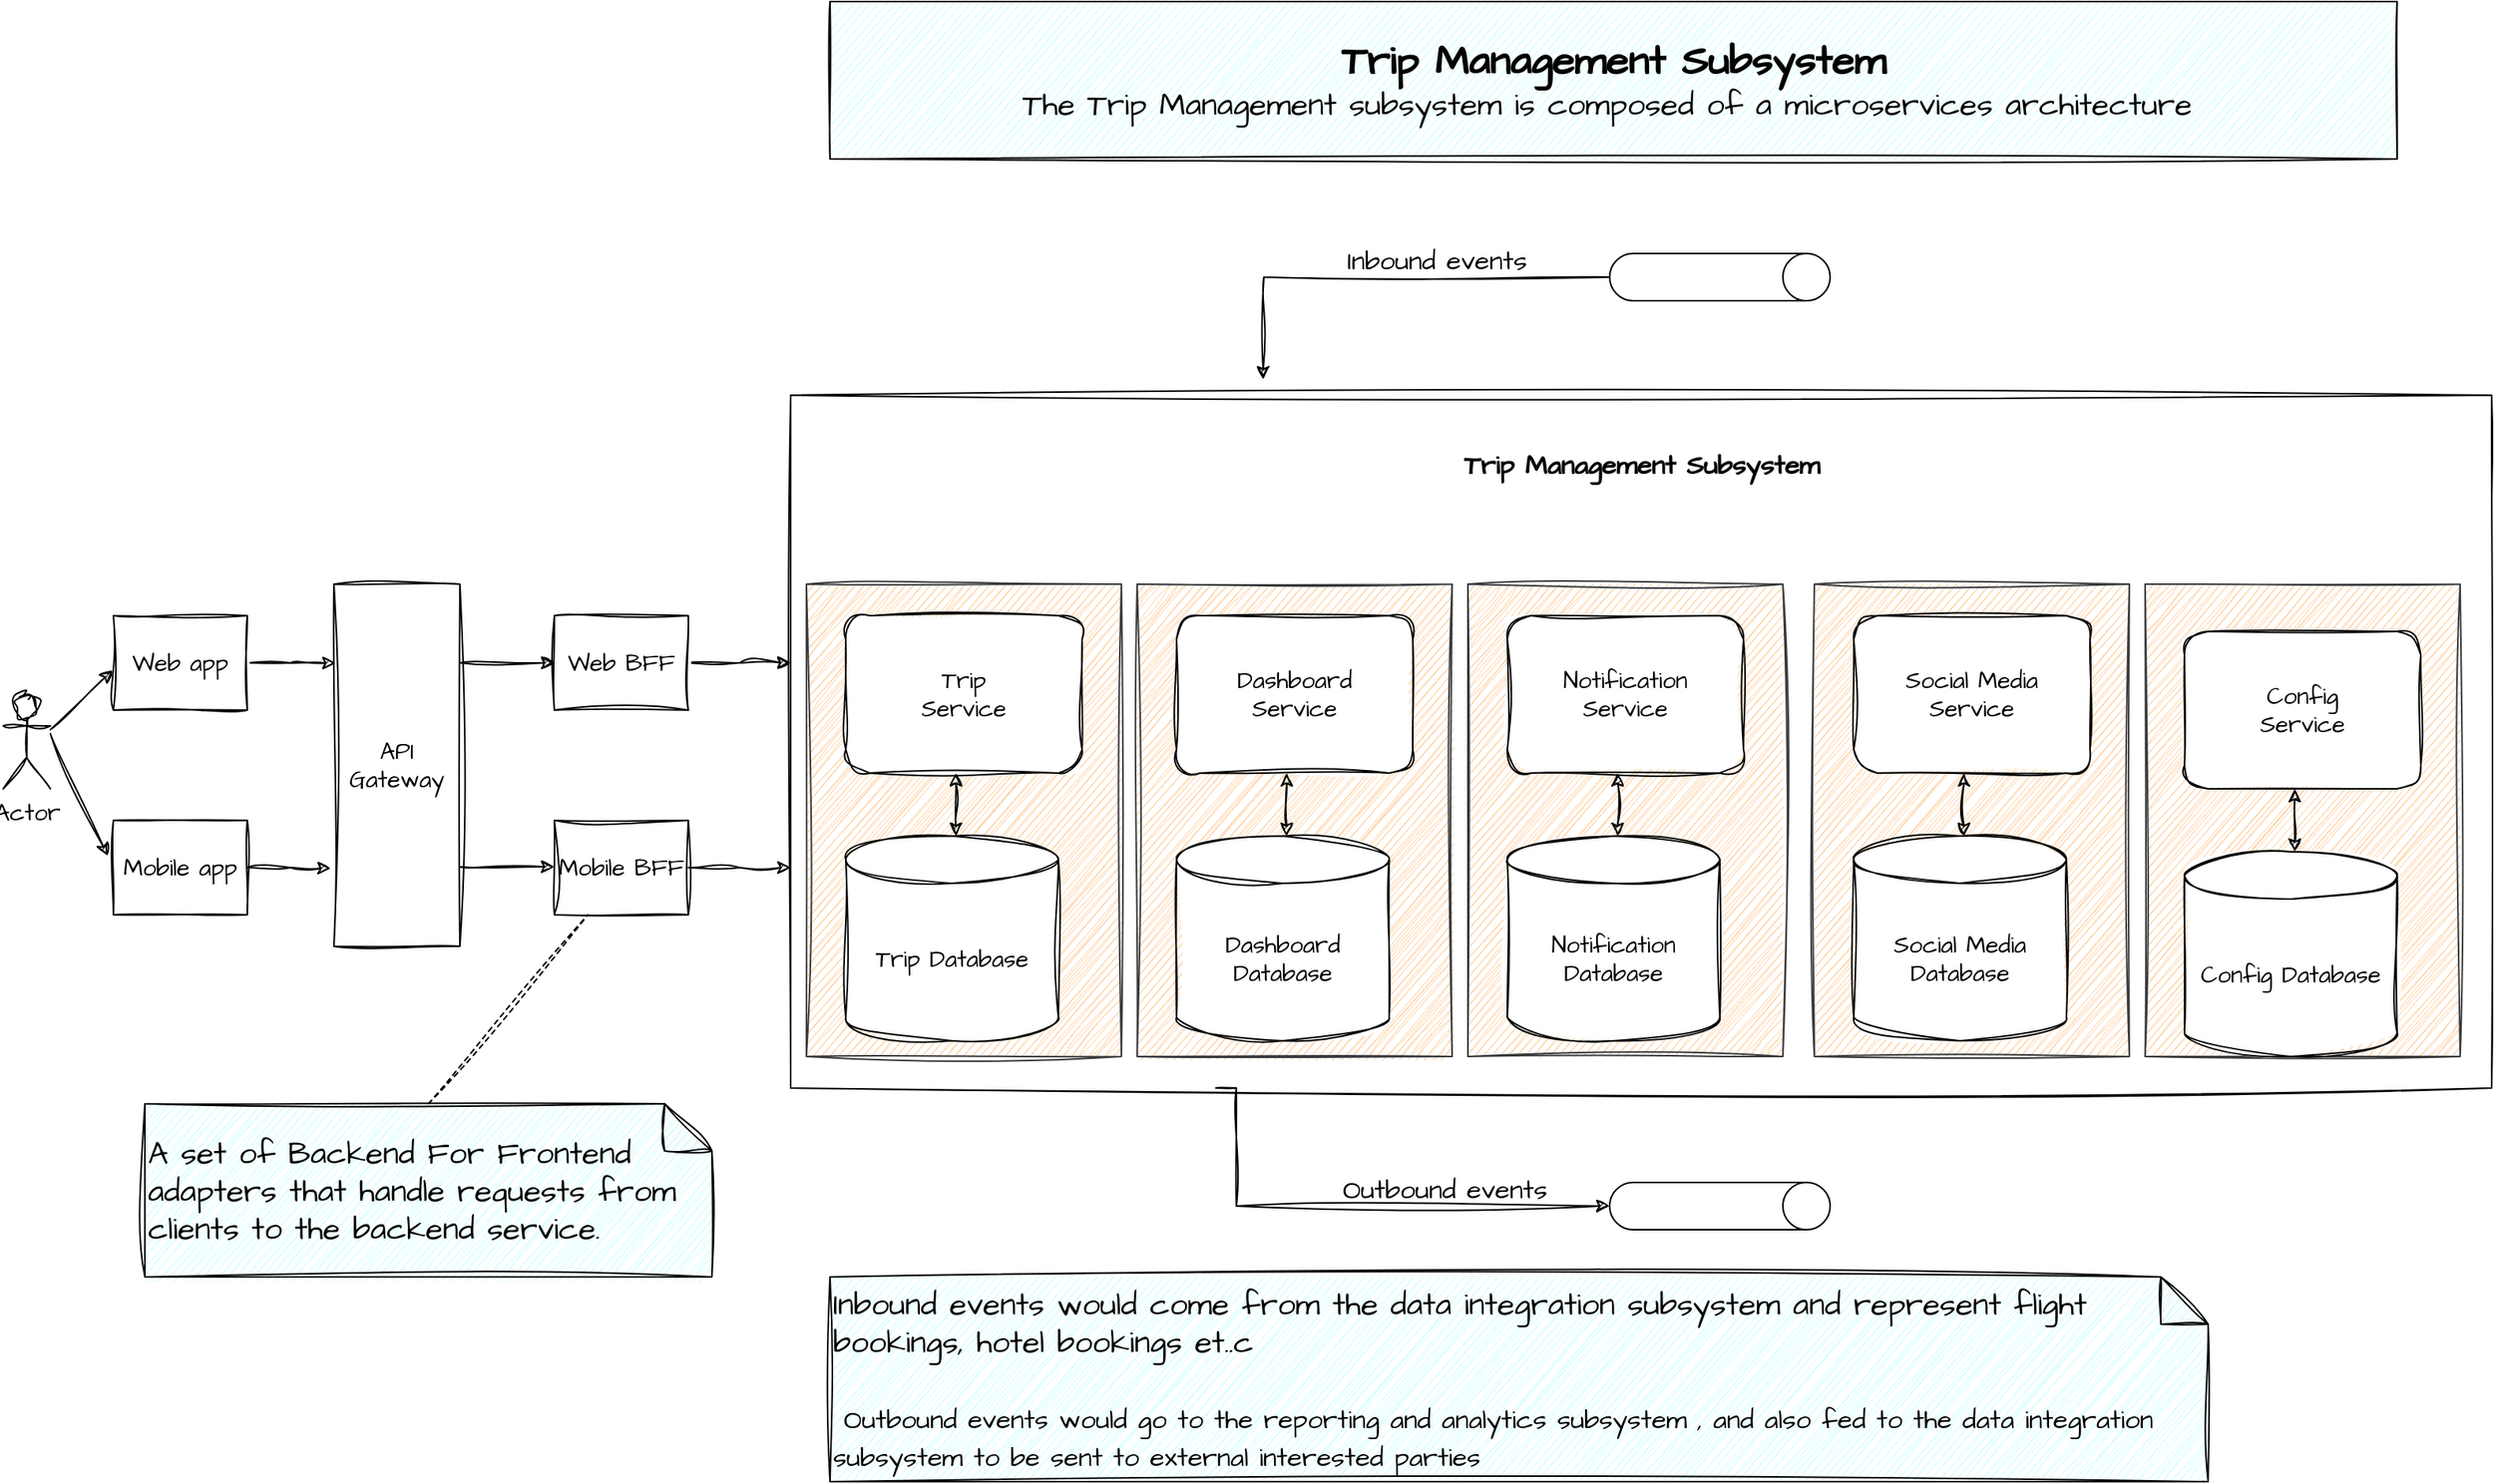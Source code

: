 <mxfile version="21.6.8" type="device">
  <diagram id="2Mqe_RlicA9zyREZZuvM" name="Page-1">
    <mxGraphModel dx="1592" dy="128" grid="1" gridSize="10" guides="1" tooltips="1" connect="1" arrows="1" fold="1" page="1" pageScale="1" pageWidth="850" pageHeight="1100" math="0" shadow="0">
      <root>
        <mxCell id="0" />
        <mxCell id="1" parent="0" />
        <mxCell id="z1CVZ9yeo8ocnq3t9K6y-145" style="edgeStyle=orthogonalEdgeStyle;rounded=0;sketch=1;hachureGap=4;jiggle=2;curveFitting=1;orthogonalLoop=1;jettySize=auto;html=1;exitX=0.25;exitY=1;exitDx=0;exitDy=0;entryX=0.5;entryY=1;entryDx=0;entryDy=0;entryPerimeter=0;fontFamily=Architects Daughter;fontSource=https%3A%2F%2Ffonts.googleapis.com%2Fcss%3Ffamily%3DArchitects%2BDaughter;fontSize=17;" parent="1" source="z1CVZ9yeo8ocnq3t9K6y-81" target="z1CVZ9yeo8ocnq3t9K6y-107" edge="1">
          <mxGeometry relative="1" as="geometry">
            <Array as="points">
              <mxPoint x="793" y="1925" />
            </Array>
          </mxGeometry>
        </mxCell>
        <mxCell id="z1CVZ9yeo8ocnq3t9K6y-81" value="" style="rounded=0;whiteSpace=wrap;html=1;sketch=1;hachureGap=4;jiggle=2;curveFitting=1;strokeColor=default;fontFamily=Architects Daughter;fontSource=https%3A%2F%2Ffonts.googleapis.com%2Fcss%3Ffamily%3DArchitects%2BDaughter;fontSize=15;fillColor=default;gradientColor=none;movable=1;resizable=1;rotatable=1;deletable=1;editable=1;connectable=1;" parent="1" vertex="1">
          <mxGeometry x="510" y="1410" width="1080" height="440" as="geometry" />
        </mxCell>
        <mxCell id="z1CVZ9yeo8ocnq3t9K6y-62" value="" style="rounded=0;whiteSpace=wrap;html=1;sketch=1;hachureGap=4;jiggle=2;curveFitting=1;fontFamily=Architects Daughter;fontSource=https%3A%2F%2Ffonts.googleapis.com%2Fcss%3Ffamily%3DArchitects%2BDaughter;fontSize=15;fillColor=#ffcc99;strokeColor=#36393d;" parent="1" vertex="1">
          <mxGeometry x="520" y="1530" width="200" height="300" as="geometry" />
        </mxCell>
        <mxCell id="z1CVZ9yeo8ocnq3t9K6y-64" value="Trip&lt;br&gt;Service" style="rounded=1;whiteSpace=wrap;html=1;sketch=1;hachureGap=4;jiggle=2;curveFitting=1;fontFamily=Architects Daughter;fontSource=https%3A%2F%2Ffonts.googleapis.com%2Fcss%3Ffamily%3DArchitects%2BDaughter;fontSize=15;fillColor=default;gradientColor=none;" parent="1" vertex="1">
          <mxGeometry x="545" y="1550" width="150" height="100" as="geometry" />
        </mxCell>
        <mxCell id="z1CVZ9yeo8ocnq3t9K6y-69" value="Actor" style="shape=umlActor;verticalLabelPosition=bottom;verticalAlign=top;html=1;outlineConnect=0;sketch=1;hachureGap=4;jiggle=2;curveFitting=1;strokeColor=default;fontFamily=Architects Daughter;fontSource=https%3A%2F%2Ffonts.googleapis.com%2Fcss%3Ffamily%3DArchitects%2BDaughter;fontSize=15;fillColor=default;gradientColor=none;" parent="1" vertex="1">
          <mxGeometry x="10" y="1600" width="30" height="60" as="geometry" />
        </mxCell>
        <mxCell id="z1CVZ9yeo8ocnq3t9K6y-70" value="Trip Database" style="shape=cylinder3;whiteSpace=wrap;html=1;boundedLbl=1;backgroundOutline=1;size=15;sketch=1;hachureGap=4;jiggle=2;curveFitting=1;strokeColor=default;fontFamily=Architects Daughter;fontSource=https%3A%2F%2Ffonts.googleapis.com%2Fcss%3Ffamily%3DArchitects%2BDaughter;fontSize=15;fillColor=default;gradientColor=none;" parent="1" vertex="1">
          <mxGeometry x="545" y="1690" width="135" height="130" as="geometry" />
        </mxCell>
        <mxCell id="z1CVZ9yeo8ocnq3t9K6y-71" value="" style="endArrow=classic;startArrow=classic;html=1;rounded=0;sketch=1;hachureGap=4;jiggle=2;curveFitting=1;fontFamily=Architects Daughter;fontSource=https%3A%2F%2Ffonts.googleapis.com%2Fcss%3Ffamily%3DArchitects%2BDaughter;fontSize=15;" parent="1" edge="1">
          <mxGeometry width="50" height="50" relative="1" as="geometry">
            <mxPoint x="615" y="1690" as="sourcePoint" />
            <mxPoint x="615" y="1650" as="targetPoint" />
          </mxGeometry>
        </mxCell>
        <mxCell id="z1CVZ9yeo8ocnq3t9K6y-72" value="API Gateway" style="rounded=0;whiteSpace=wrap;html=1;sketch=1;hachureGap=4;jiggle=2;curveFitting=1;strokeColor=default;fontFamily=Architects Daughter;fontSource=https%3A%2F%2Ffonts.googleapis.com%2Fcss%3Ffamily%3DArchitects%2BDaughter;fontSize=15;fillColor=default;gradientColor=none;" parent="1" vertex="1">
          <mxGeometry x="220" y="1530" width="80" height="230" as="geometry" />
        </mxCell>
        <mxCell id="z1CVZ9yeo8ocnq3t9K6y-90" style="edgeStyle=orthogonalEdgeStyle;rounded=0;sketch=1;hachureGap=4;jiggle=2;curveFitting=1;orthogonalLoop=1;jettySize=auto;html=1;exitX=1;exitY=0.5;exitDx=0;exitDy=0;entryX=0.015;entryY=0.218;entryDx=0;entryDy=0;entryPerimeter=0;fontFamily=Architects Daughter;fontSource=https%3A%2F%2Ffonts.googleapis.com%2Fcss%3Ffamily%3DArchitects%2BDaughter;fontSize=17;" parent="1" source="z1CVZ9yeo8ocnq3t9K6y-77" target="z1CVZ9yeo8ocnq3t9K6y-72" edge="1">
          <mxGeometry relative="1" as="geometry" />
        </mxCell>
        <mxCell id="z1CVZ9yeo8ocnq3t9K6y-77" value="Web app" style="rounded=0;whiteSpace=wrap;html=1;sketch=1;hachureGap=4;jiggle=2;curveFitting=1;strokeColor=default;fontFamily=Architects Daughter;fontSource=https%3A%2F%2Ffonts.googleapis.com%2Fcss%3Ffamily%3DArchitects%2BDaughter;fontSize=15;fillColor=default;gradientColor=none;" parent="1" vertex="1">
          <mxGeometry x="80" y="1550" width="85" height="60" as="geometry" />
        </mxCell>
        <mxCell id="z1CVZ9yeo8ocnq3t9K6y-82" value="&lt;font style=&quot;font-size: 17px;&quot;&gt;&lt;b&gt;Trip Management Subsystem&lt;/b&gt;&lt;/font&gt;" style="text;html=1;align=center;verticalAlign=middle;resizable=0;points=[];autosize=1;strokeColor=none;fillColor=none;fontSize=15;fontFamily=Architects Daughter;sketch=1;hachureGap=4;jiggle=2;curveFitting=1;fontSource=https%3A%2F%2Ffonts.googleapis.com%2Fcss%3Ffamily%3DArchitects%2BDaughter;" parent="1" vertex="1">
          <mxGeometry x="925" y="1440" width="250" height="30" as="geometry" />
        </mxCell>
        <mxCell id="z1CVZ9yeo8ocnq3t9K6y-91" style="edgeStyle=orthogonalEdgeStyle;rounded=0;sketch=1;hachureGap=4;jiggle=2;curveFitting=1;orthogonalLoop=1;jettySize=auto;html=1;exitX=1;exitY=0.5;exitDx=0;exitDy=0;entryX=-0.025;entryY=0.785;entryDx=0;entryDy=0;entryPerimeter=0;fontFamily=Architects Daughter;fontSource=https%3A%2F%2Ffonts.googleapis.com%2Fcss%3Ffamily%3DArchitects%2BDaughter;fontSize=17;" parent="1" source="z1CVZ9yeo8ocnq3t9K6y-84" target="z1CVZ9yeo8ocnq3t9K6y-72" edge="1">
          <mxGeometry relative="1" as="geometry" />
        </mxCell>
        <mxCell id="z1CVZ9yeo8ocnq3t9K6y-84" value="Mobile app" style="rounded=0;whiteSpace=wrap;html=1;sketch=1;hachureGap=4;jiggle=2;curveFitting=1;strokeColor=default;fontFamily=Architects Daughter;fontSource=https%3A%2F%2Ffonts.googleapis.com%2Fcss%3Ffamily%3DArchitects%2BDaughter;fontSize=15;fillColor=default;gradientColor=none;" parent="1" vertex="1">
          <mxGeometry x="80" y="1680" width="85" height="60" as="geometry" />
        </mxCell>
        <mxCell id="z1CVZ9yeo8ocnq3t9K6y-128" style="edgeStyle=orthogonalEdgeStyle;rounded=0;sketch=1;hachureGap=4;jiggle=2;curveFitting=1;orthogonalLoop=1;jettySize=auto;html=1;exitX=1;exitY=0.5;exitDx=0;exitDy=0;fontFamily=Architects Daughter;fontSource=https%3A%2F%2Ffonts.googleapis.com%2Fcss%3Ffamily%3DArchitects%2BDaughter;fontSize=17;entryX=0;entryY=0.386;entryDx=0;entryDy=0;entryPerimeter=0;" parent="1" source="z1CVZ9yeo8ocnq3t9K6y-85" target="z1CVZ9yeo8ocnq3t9K6y-81" edge="1">
          <mxGeometry relative="1" as="geometry">
            <mxPoint x="500" y="1570" as="targetPoint" />
          </mxGeometry>
        </mxCell>
        <mxCell id="z1CVZ9yeo8ocnq3t9K6y-85" value="Web BFF" style="rounded=0;whiteSpace=wrap;html=1;sketch=1;hachureGap=4;jiggle=2;curveFitting=1;strokeColor=default;fontFamily=Architects Daughter;fontSource=https%3A%2F%2Ffonts.googleapis.com%2Fcss%3Ffamily%3DArchitects%2BDaughter;fontSize=15;fillColor=default;gradientColor=none;" parent="1" vertex="1">
          <mxGeometry x="360" y="1550" width="85" height="60" as="geometry" />
        </mxCell>
        <mxCell id="z1CVZ9yeo8ocnq3t9K6y-130" style="edgeStyle=orthogonalEdgeStyle;rounded=0;sketch=1;hachureGap=4;jiggle=2;curveFitting=1;orthogonalLoop=1;jettySize=auto;html=1;exitX=1;exitY=0.5;exitDx=0;exitDy=0;entryX=0;entryY=0.682;entryDx=0;entryDy=0;entryPerimeter=0;fontFamily=Architects Daughter;fontSource=https%3A%2F%2Ffonts.googleapis.com%2Fcss%3Ffamily%3DArchitects%2BDaughter;fontSize=17;" parent="1" source="z1CVZ9yeo8ocnq3t9K6y-86" target="z1CVZ9yeo8ocnq3t9K6y-81" edge="1">
          <mxGeometry relative="1" as="geometry" />
        </mxCell>
        <mxCell id="z1CVZ9yeo8ocnq3t9K6y-86" value="Mobile BFF" style="rounded=0;whiteSpace=wrap;html=1;sketch=1;hachureGap=4;jiggle=2;curveFitting=1;strokeColor=default;fontFamily=Architects Daughter;fontSource=https%3A%2F%2Ffonts.googleapis.com%2Fcss%3Ffamily%3DArchitects%2BDaughter;fontSize=15;fillColor=default;gradientColor=none;" parent="1" vertex="1">
          <mxGeometry x="360" y="1680" width="85" height="60" as="geometry" />
        </mxCell>
        <mxCell id="z1CVZ9yeo8ocnq3t9K6y-95" value="" style="endArrow=classic;html=1;rounded=0;sketch=1;hachureGap=4;jiggle=2;curveFitting=1;fontFamily=Architects Daughter;fontSource=https%3A%2F%2Ffonts.googleapis.com%2Fcss%3Ffamily%3DArchitects%2BDaughter;fontSize=17;entryX=0;entryY=0.5;entryDx=0;entryDy=0;" parent="1" target="z1CVZ9yeo8ocnq3t9K6y-85" edge="1">
          <mxGeometry width="50" height="50" relative="1" as="geometry">
            <mxPoint x="300" y="1580" as="sourcePoint" />
            <mxPoint x="350" y="1530" as="targetPoint" />
          </mxGeometry>
        </mxCell>
        <mxCell id="z1CVZ9yeo8ocnq3t9K6y-96" value="" style="endArrow=classic;html=1;rounded=0;sketch=1;hachureGap=4;jiggle=2;curveFitting=1;fontFamily=Architects Daughter;fontSource=https%3A%2F%2Ffonts.googleapis.com%2Fcss%3Ffamily%3DArchitects%2BDaughter;fontSize=17;entryX=0;entryY=0.5;entryDx=0;entryDy=0;" parent="1" edge="1">
          <mxGeometry width="50" height="50" relative="1" as="geometry">
            <mxPoint x="300" y="1709.5" as="sourcePoint" />
            <mxPoint x="360" y="1709.5" as="targetPoint" />
          </mxGeometry>
        </mxCell>
        <mxCell id="z1CVZ9yeo8ocnq3t9K6y-101" value="" style="endArrow=none;dashed=1;html=1;rounded=0;sketch=1;hachureGap=4;jiggle=2;curveFitting=1;fontFamily=Architects Daughter;fontSource=https%3A%2F%2Ffonts.googleapis.com%2Fcss%3Ffamily%3DArchitects%2BDaughter;fontSize=17;exitX=0.5;exitY=0;exitDx=0;exitDy=0;exitPerimeter=0;entryX=0.25;entryY=1;entryDx=0;entryDy=0;" parent="1" source="ueEnSAnC5jxVS8nruKDC-2" target="z1CVZ9yeo8ocnq3t9K6y-86" edge="1">
          <mxGeometry width="50" height="50" relative="1" as="geometry">
            <mxPoint x="304.52" y="1955.82" as="sourcePoint" />
            <mxPoint x="347.261" y="1780" as="targetPoint" />
          </mxGeometry>
        </mxCell>
        <mxCell id="z1CVZ9yeo8ocnq3t9K6y-107" value="" style="shape=cylinder3;whiteSpace=wrap;html=1;boundedLbl=1;backgroundOutline=1;size=15;sketch=0;hachureGap=4;jiggle=2;curveFitting=1;strokeColor=default;fontFamily=Architects Daughter;fontSource=https%3A%2F%2Ffonts.googleapis.com%2Fcss%3Ffamily%3DArchitects%2BDaughter;fontSize=17;fillColor=default;gradientColor=none;direction=south;" parent="1" vertex="1">
          <mxGeometry x="1030" y="1910" width="140" height="30" as="geometry" />
        </mxCell>
        <mxCell id="z1CVZ9yeo8ocnq3t9K6y-108" value="" style="rounded=0;whiteSpace=wrap;html=1;sketch=1;hachureGap=4;jiggle=2;curveFitting=1;fontFamily=Architects Daughter;fontSource=https%3A%2F%2Ffonts.googleapis.com%2Fcss%3Ffamily%3DArchitects%2BDaughter;fontSize=15;fillColor=#ffcc99;strokeColor=#36393d;" parent="1" vertex="1">
          <mxGeometry x="1370" y="1530" width="200" height="300" as="geometry" />
        </mxCell>
        <mxCell id="z1CVZ9yeo8ocnq3t9K6y-109" value="Config&lt;br&gt;Service" style="rounded=1;whiteSpace=wrap;html=1;sketch=1;hachureGap=4;jiggle=2;curveFitting=1;fontFamily=Architects Daughter;fontSource=https%3A%2F%2Ffonts.googleapis.com%2Fcss%3Ffamily%3DArchitects%2BDaughter;fontSize=15;fillColor=default;gradientColor=none;" parent="1" vertex="1">
          <mxGeometry x="1395" y="1560" width="150" height="100" as="geometry" />
        </mxCell>
        <mxCell id="z1CVZ9yeo8ocnq3t9K6y-110" value="Config Database" style="shape=cylinder3;whiteSpace=wrap;html=1;boundedLbl=1;backgroundOutline=1;size=15;sketch=1;hachureGap=4;jiggle=2;curveFitting=1;strokeColor=default;fontFamily=Architects Daughter;fontSource=https%3A%2F%2Ffonts.googleapis.com%2Fcss%3Ffamily%3DArchitects%2BDaughter;fontSize=15;fillColor=default;gradientColor=none;" parent="1" vertex="1">
          <mxGeometry x="1395" y="1700" width="135" height="130" as="geometry" />
        </mxCell>
        <mxCell id="z1CVZ9yeo8ocnq3t9K6y-111" value="" style="endArrow=classic;startArrow=classic;html=1;rounded=0;sketch=1;hachureGap=4;jiggle=2;curveFitting=1;fontFamily=Architects Daughter;fontSource=https%3A%2F%2Ffonts.googleapis.com%2Fcss%3Ffamily%3DArchitects%2BDaughter;fontSize=15;" parent="1" edge="1">
          <mxGeometry width="50" height="50" relative="1" as="geometry">
            <mxPoint x="1465" y="1700" as="sourcePoint" />
            <mxPoint x="1465" y="1660" as="targetPoint" />
          </mxGeometry>
        </mxCell>
        <mxCell id="z1CVZ9yeo8ocnq3t9K6y-112" value="" style="rounded=0;whiteSpace=wrap;html=1;sketch=1;hachureGap=4;jiggle=2;curveFitting=1;fontFamily=Architects Daughter;fontSource=https%3A%2F%2Ffonts.googleapis.com%2Fcss%3Ffamily%3DArchitects%2BDaughter;fontSize=15;fillColor=#ffcc99;strokeColor=#36393d;" parent="1" vertex="1">
          <mxGeometry x="940" y="1530" width="200" height="300" as="geometry" />
        </mxCell>
        <mxCell id="z1CVZ9yeo8ocnq3t9K6y-113" value="Notification&lt;br&gt;Service" style="rounded=1;whiteSpace=wrap;html=1;sketch=1;hachureGap=4;jiggle=2;curveFitting=1;fontFamily=Architects Daughter;fontSource=https%3A%2F%2Ffonts.googleapis.com%2Fcss%3Ffamily%3DArchitects%2BDaughter;fontSize=15;fillColor=default;gradientColor=none;" parent="1" vertex="1">
          <mxGeometry x="965" y="1550" width="150" height="100" as="geometry" />
        </mxCell>
        <mxCell id="z1CVZ9yeo8ocnq3t9K6y-114" value="Notification Database" style="shape=cylinder3;whiteSpace=wrap;html=1;boundedLbl=1;backgroundOutline=1;size=15;sketch=1;hachureGap=4;jiggle=2;curveFitting=1;strokeColor=default;fontFamily=Architects Daughter;fontSource=https%3A%2F%2Ffonts.googleapis.com%2Fcss%3Ffamily%3DArchitects%2BDaughter;fontSize=15;fillColor=default;gradientColor=none;" parent="1" vertex="1">
          <mxGeometry x="965" y="1690" width="135" height="130" as="geometry" />
        </mxCell>
        <mxCell id="z1CVZ9yeo8ocnq3t9K6y-115" value="" style="endArrow=classic;startArrow=classic;html=1;rounded=0;sketch=1;hachureGap=4;jiggle=2;curveFitting=1;fontFamily=Architects Daughter;fontSource=https%3A%2F%2Ffonts.googleapis.com%2Fcss%3Ffamily%3DArchitects%2BDaughter;fontSize=15;" parent="1" edge="1">
          <mxGeometry width="50" height="50" relative="1" as="geometry">
            <mxPoint x="1035" y="1690" as="sourcePoint" />
            <mxPoint x="1035" y="1650" as="targetPoint" />
          </mxGeometry>
        </mxCell>
        <mxCell id="z1CVZ9yeo8ocnq3t9K6y-120" value="" style="rounded=0;whiteSpace=wrap;html=1;sketch=1;hachureGap=4;jiggle=2;curveFitting=1;fontFamily=Architects Daughter;fontSource=https%3A%2F%2Ffonts.googleapis.com%2Fcss%3Ffamily%3DArchitects%2BDaughter;fontSize=15;fillColor=#ffcc99;strokeColor=#36393d;" parent="1" vertex="1">
          <mxGeometry x="1160" y="1530" width="200" height="300" as="geometry" />
        </mxCell>
        <mxCell id="z1CVZ9yeo8ocnq3t9K6y-121" value="Social Media&lt;br&gt;Service" style="rounded=1;whiteSpace=wrap;html=1;sketch=1;hachureGap=4;jiggle=2;curveFitting=1;fontFamily=Architects Daughter;fontSource=https%3A%2F%2Ffonts.googleapis.com%2Fcss%3Ffamily%3DArchitects%2BDaughter;fontSize=15;fillColor=default;gradientColor=none;" parent="1" vertex="1">
          <mxGeometry x="1185" y="1550" width="150" height="100" as="geometry" />
        </mxCell>
        <mxCell id="z1CVZ9yeo8ocnq3t9K6y-122" value="Social Media &lt;br&gt;Database" style="shape=cylinder3;whiteSpace=wrap;html=1;boundedLbl=1;backgroundOutline=1;size=15;sketch=1;hachureGap=4;jiggle=2;curveFitting=1;strokeColor=default;fontFamily=Architects Daughter;fontSource=https%3A%2F%2Ffonts.googleapis.com%2Fcss%3Ffamily%3DArchitects%2BDaughter;fontSize=15;fillColor=default;gradientColor=none;" parent="1" vertex="1">
          <mxGeometry x="1185" y="1690" width="135" height="130" as="geometry" />
        </mxCell>
        <mxCell id="z1CVZ9yeo8ocnq3t9K6y-123" value="" style="endArrow=classic;startArrow=classic;html=1;rounded=0;sketch=1;hachureGap=4;jiggle=2;curveFitting=1;fontFamily=Architects Daughter;fontSource=https%3A%2F%2Ffonts.googleapis.com%2Fcss%3Ffamily%3DArchitects%2BDaughter;fontSize=15;" parent="1" edge="1">
          <mxGeometry width="50" height="50" relative="1" as="geometry">
            <mxPoint x="1255" y="1690" as="sourcePoint" />
            <mxPoint x="1255" y="1650" as="targetPoint" />
          </mxGeometry>
        </mxCell>
        <mxCell id="z1CVZ9yeo8ocnq3t9K6y-131" value="" style="rounded=0;whiteSpace=wrap;html=1;sketch=1;hachureGap=4;jiggle=2;curveFitting=1;fontFamily=Architects Daughter;fontSource=https%3A%2F%2Ffonts.googleapis.com%2Fcss%3Ffamily%3DArchitects%2BDaughter;fontSize=15;fillColor=#ffcc99;strokeColor=#36393d;" parent="1" vertex="1">
          <mxGeometry x="730" y="1530" width="200" height="300" as="geometry" />
        </mxCell>
        <mxCell id="z1CVZ9yeo8ocnq3t9K6y-132" value="Dashboard&lt;br&gt;Service" style="rounded=1;whiteSpace=wrap;html=1;sketch=1;hachureGap=4;jiggle=2;curveFitting=1;fontFamily=Architects Daughter;fontSource=https%3A%2F%2Ffonts.googleapis.com%2Fcss%3Ffamily%3DArchitects%2BDaughter;fontSize=15;fillColor=default;gradientColor=none;" parent="1" vertex="1">
          <mxGeometry x="755" y="1550" width="150" height="100" as="geometry" />
        </mxCell>
        <mxCell id="z1CVZ9yeo8ocnq3t9K6y-133" value="Dashboard Database" style="shape=cylinder3;whiteSpace=wrap;html=1;boundedLbl=1;backgroundOutline=1;size=15;sketch=1;hachureGap=4;jiggle=2;curveFitting=1;strokeColor=default;fontFamily=Architects Daughter;fontSource=https%3A%2F%2Ffonts.googleapis.com%2Fcss%3Ffamily%3DArchitects%2BDaughter;fontSize=15;fillColor=default;gradientColor=none;" parent="1" vertex="1">
          <mxGeometry x="755" y="1690" width="135" height="130" as="geometry" />
        </mxCell>
        <mxCell id="z1CVZ9yeo8ocnq3t9K6y-134" value="" style="endArrow=classic;startArrow=classic;html=1;rounded=0;sketch=1;hachureGap=4;jiggle=2;curveFitting=1;fontFamily=Architects Daughter;fontSource=https%3A%2F%2Ffonts.googleapis.com%2Fcss%3Ffamily%3DArchitects%2BDaughter;fontSize=15;" parent="1" edge="1">
          <mxGeometry width="50" height="50" relative="1" as="geometry">
            <mxPoint x="825" y="1690" as="sourcePoint" />
            <mxPoint x="825" y="1650" as="targetPoint" />
          </mxGeometry>
        </mxCell>
        <mxCell id="z1CVZ9yeo8ocnq3t9K6y-151" value="Outbound events" style="text;html=1;align=center;verticalAlign=middle;resizable=0;points=[];autosize=1;strokeColor=none;fillColor=none;fontSize=17;fontFamily=Architects Daughter;sketch=1;hachureGap=4;jiggle=2;curveFitting=1;fontSource=https%3A%2F%2Ffonts.googleapis.com%2Fcss%3Ffamily%3DArchitects%2BDaughter;" parent="1" vertex="1">
          <mxGeometry x="850" y="1900" width="150" height="30" as="geometry" />
        </mxCell>
        <mxCell id="z1CVZ9yeo8ocnq3t9K6y-156" style="edgeStyle=orthogonalEdgeStyle;rounded=0;sketch=1;hachureGap=4;jiggle=2;curveFitting=1;orthogonalLoop=1;jettySize=auto;html=1;fontFamily=Architects Daughter;fontSource=https%3A%2F%2Ffonts.googleapis.com%2Fcss%3Ffamily%3DArchitects%2BDaughter;fontSize=17;" parent="1" source="z1CVZ9yeo8ocnq3t9K6y-153" edge="1">
          <mxGeometry relative="1" as="geometry">
            <mxPoint x="810" y="1400" as="targetPoint" />
          </mxGeometry>
        </mxCell>
        <mxCell id="z1CVZ9yeo8ocnq3t9K6y-153" value="" style="shape=cylinder3;whiteSpace=wrap;html=1;boundedLbl=1;backgroundOutline=1;size=15;sketch=0;hachureGap=4;jiggle=2;curveFitting=1;strokeColor=default;fontFamily=Architects Daughter;fontSource=https%3A%2F%2Ffonts.googleapis.com%2Fcss%3Ffamily%3DArchitects%2BDaughter;fontSize=17;fillColor=default;gradientColor=none;direction=south;" parent="1" vertex="1">
          <mxGeometry x="1030" y="1320" width="140" height="30" as="geometry" />
        </mxCell>
        <mxCell id="z1CVZ9yeo8ocnq3t9K6y-154" value="Inbound events" style="text;html=1;align=center;verticalAlign=middle;resizable=0;points=[];autosize=1;strokeColor=none;fillColor=none;fontSize=17;fontFamily=Architects Daughter;sketch=1;hachureGap=4;jiggle=2;curveFitting=1;fontSource=https%3A%2F%2Ffonts.googleapis.com%2Fcss%3Ffamily%3DArchitects%2BDaughter;" parent="1" vertex="1">
          <mxGeometry x="850" y="1310" width="140" height="30" as="geometry" />
        </mxCell>
        <mxCell id="z1CVZ9yeo8ocnq3t9K6y-166" value="" style="endArrow=classic;html=1;rounded=0;sketch=1;hachureGap=4;jiggle=2;curveFitting=1;fontFamily=Architects Daughter;fontSource=https%3A%2F%2Ffonts.googleapis.com%2Fcss%3Ffamily%3DArchitects%2BDaughter;fontSize=17;entryX=-0.042;entryY=0.377;entryDx=0;entryDy=0;entryPerimeter=0;" parent="1" target="z1CVZ9yeo8ocnq3t9K6y-84" edge="1">
          <mxGeometry width="50" height="50" relative="1" as="geometry">
            <mxPoint x="40" y="1625" as="sourcePoint" />
            <mxPoint x="90" y="1575" as="targetPoint" />
          </mxGeometry>
        </mxCell>
        <mxCell id="z1CVZ9yeo8ocnq3t9K6y-167" value="" style="endArrow=classic;html=1;rounded=0;sketch=1;hachureGap=4;jiggle=2;curveFitting=1;fontFamily=Architects Daughter;fontSource=https%3A%2F%2Ffonts.googleapis.com%2Fcss%3Ffamily%3DArchitects%2BDaughter;fontSize=17;entryX=-0.006;entryY=0.577;entryDx=0;entryDy=0;entryPerimeter=0;" parent="1" target="z1CVZ9yeo8ocnq3t9K6y-77" edge="1">
          <mxGeometry width="50" height="50" relative="1" as="geometry">
            <mxPoint x="40" y="1622.38" as="sourcePoint" />
            <mxPoint x="76.43" y="1700" as="targetPoint" />
          </mxGeometry>
        </mxCell>
        <mxCell id="ueEnSAnC5jxVS8nruKDC-1" value="&lt;font style=&quot;&quot;&gt;&lt;b style=&quot;&quot;&gt;&lt;font style=&quot;font-size: 26px;&quot;&gt;Trip Management Subsystem&lt;/font&gt;&lt;/b&gt;&lt;br&gt;The Trip Management subsystem is composed of a microservices architecture&amp;nbsp;&lt;br&gt;&lt;/font&gt;" style="text;html=1;strokeColor=default;fillColor=#CCFFFF;align=center;verticalAlign=middle;whiteSpace=wrap;rounded=0;sketch=1;hachureGap=4;fontFamily=Architects Daughter;fontSource=https%3A%2F%2Ffonts.googleapis.com%2Fcss%3Ffamily%3DArchitects%2BDaughter;fontSize=20;" parent="1" vertex="1">
          <mxGeometry x="535" y="1160" width="995" height="100" as="geometry" />
        </mxCell>
        <mxCell id="ueEnSAnC5jxVS8nruKDC-2" value="A set of Backend For Frontend adapters that handle requests from clients to the backend service." style="shape=note;whiteSpace=wrap;html=1;backgroundOutline=1;darkOpacity=0.05;sketch=1;hachureGap=4;jiggle=2;curveFitting=1;fontFamily=Architects Daughter;fontSource=https%3A%2F%2Ffonts.googleapis.com%2Fcss%3Ffamily%3DArchitects%2BDaughter;fontSize=20;align=left;fillColor=#CCFFFF;" parent="1" vertex="1">
          <mxGeometry x="100" y="1860" width="360" height="110" as="geometry" />
        </mxCell>
        <mxCell id="ueEnSAnC5jxVS8nruKDC-3" value="Inbound events would come from the data integration subsystem and represent flight bookings, hotel bookings et..c&lt;br style=&quot;border-color: var(--border-color); font-size: 17px; text-align: center;&quot;&gt;&lt;br style=&quot;border-color: var(--border-color); font-size: 17px; text-align: center;&quot;&gt;&lt;span style=&quot;font-size: 17px; text-align: center;&quot;&gt;&amp;nbsp;Outbound events would go to the reporting and analytics subsystem , and also fed to the data integration subsystem to be sent to external interested parties&lt;/span&gt;" style="shape=note;whiteSpace=wrap;html=1;backgroundOutline=1;darkOpacity=0.05;sketch=1;hachureGap=4;jiggle=2;curveFitting=1;fontFamily=Architects Daughter;fontSource=https%3A%2F%2Ffonts.googleapis.com%2Fcss%3Ffamily%3DArchitects%2BDaughter;fontSize=20;align=left;fillColor=#CCFFFF;" parent="1" vertex="1">
          <mxGeometry x="535" y="1970" width="875" height="130" as="geometry" />
        </mxCell>
      </root>
    </mxGraphModel>
  </diagram>
</mxfile>
